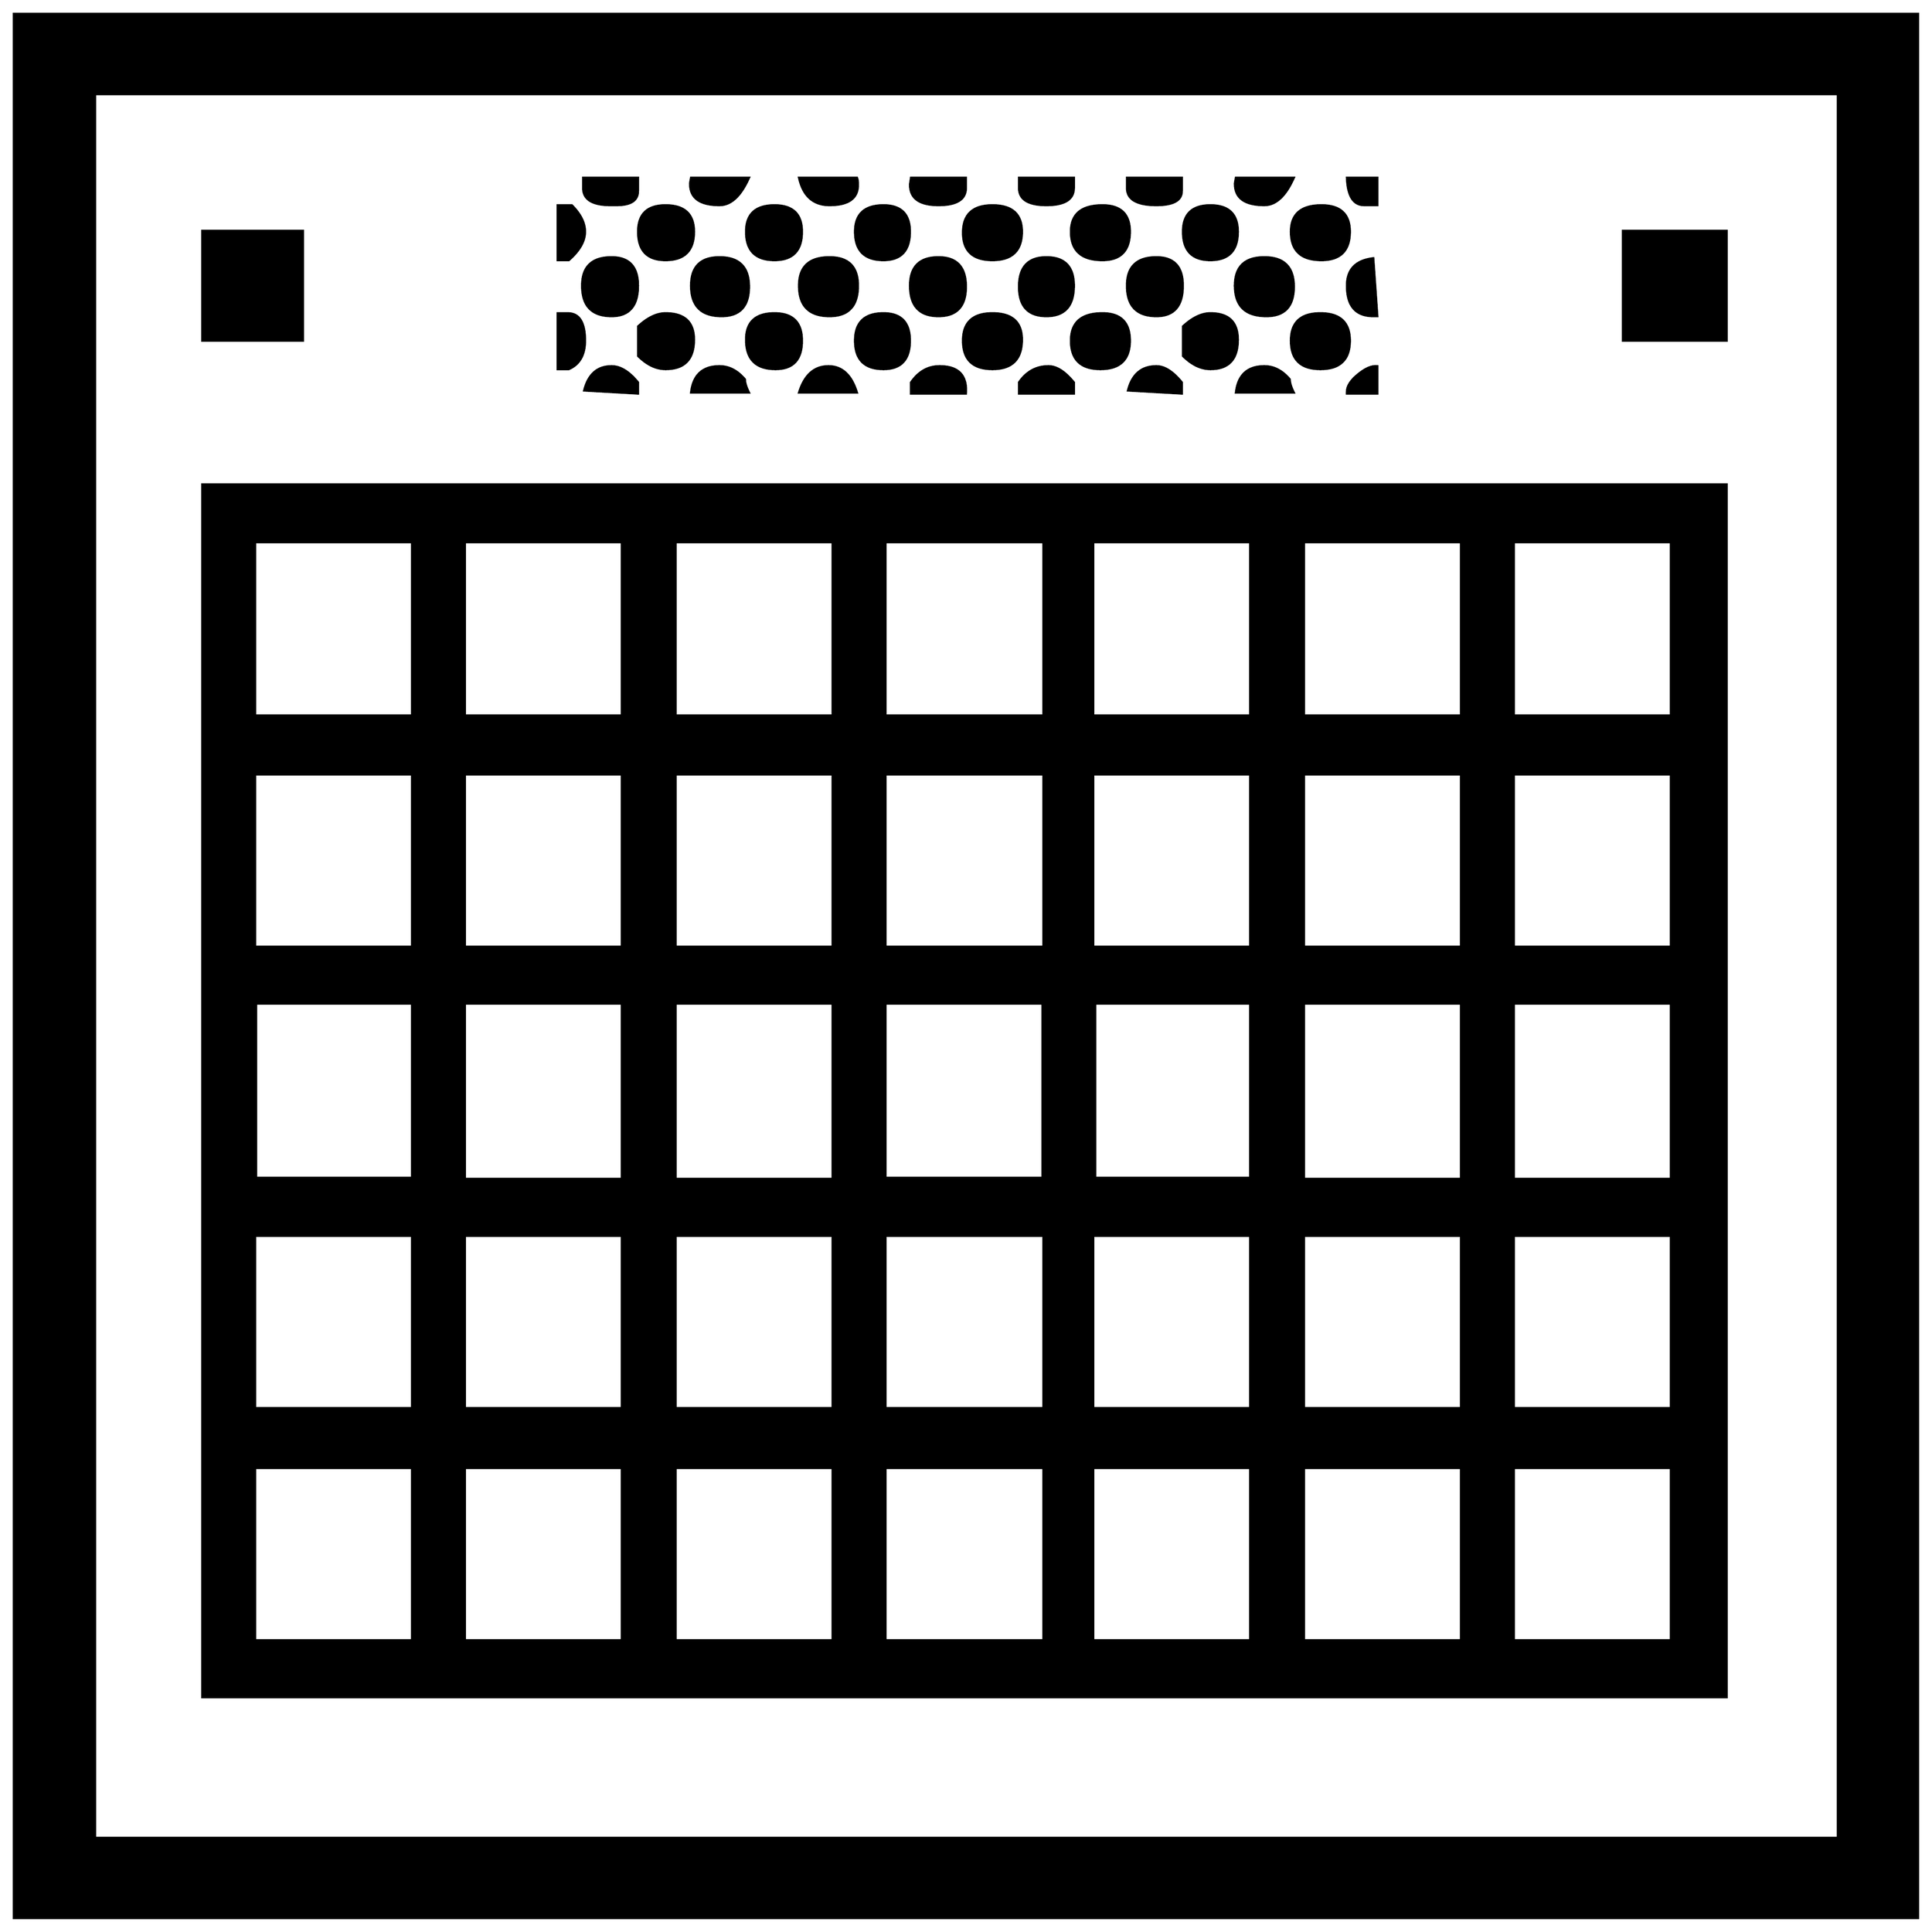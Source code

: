 


\begin{tikzpicture}[y=0.80pt, x=0.80pt, yscale=-1.0, xscale=1.0, inner sep=0pt, outer sep=0pt]
\begin{scope}[shift={(100.0,1712.0)},nonzero rule]
  \path[draw=.,fill=.,line width=1.600pt] (1952.0,347.0) --
    (82.0,347.0) -- (82.0,-1523.0) -- (1952.0,-1523.0) --
    (1952.0,347.0) -- cycle(1873.0,268.0) -- (1873.0,-1444.0) --
    (162.0,-1444.0) -- (162.0,268.0) -- (1873.0,268.0) --
    cycle(1764.0,-1202.0) -- (1662.0,-1202.0) --
    (1662.0,-1310.0) -- (1764.0,-1310.0) -- (1764.0,-1202.0) --
    cycle(1421.0,-1335.0) -- (1408.0,-1335.0) .. controls
    (1397.333,-1335.0) and (1391.667,-1344.0) .. (1391.0,-1362.0) --
    (1421.0,-1362.0) -- (1421.0,-1335.0) --
    cycle(1394.0,-1309.0) .. controls (1394.0,-1290.333) and
    (1384.667,-1281.0) .. (1366.0,-1281.0) .. controls
    (1346.0,-1281.0) and (1336.0,-1290.333) .. (1336.0,-1309.0) ..
    controls (1336.0,-1326.333) and (1346.0,-1335.0) ..
    (1366.0,-1335.0) .. controls (1384.667,-1335.0) and
    (1394.0,-1326.333) .. (1394.0,-1309.0) --
    cycle(1421.0,-1226.0) -- (1417.0,-1226.0) .. controls
    (1399.667,-1226.0) and (1391.0,-1236.0) .. (1391.0,-1256.0) ..
    controls (1391.0,-1272.0) and (1399.667,-1281.0) ..
    (1417.0,-1283.0) -- (1421.0,-1226.0) --
    cycle(1339.0,-1362.0) .. controls (1331.0,-1344.0) and
    (1321.333,-1335.0) .. (1310.0,-1335.0) .. controls
    (1290.667,-1335.0) and (1281.0,-1342.0) .. (1281.0,-1356.0) ..
    controls (1281.0,-1356.667) and (1281.333,-1358.667) ..
    (1282.0,-1362.0) -- (1339.0,-1362.0) --
    cycle(1421.0,-1150.0) -- (1391.0,-1150.0) --
    (1391.0,-1152.0) .. controls (1391.0,-1157.333) and
    (1394.667,-1163.0) .. (1402.0,-1169.0) .. controls
    (1409.333,-1175.0) and (1415.667,-1177.667) .. (1421.0,-1177.0) --
    (1421.0,-1150.0) -- cycle(1394.0,-1202.0) .. controls
    (1394.0,-1183.333) and (1384.333,-1174.0) .. (1365.0,-1174.0) ..
    controls (1345.667,-1174.0) and (1336.0,-1183.333) ..
    (1336.0,-1202.0) .. controls (1336.0,-1220.0) and
    (1345.667,-1229.0) .. (1365.0,-1229.0) .. controls
    (1384.333,-1229.0) and (1394.0,-1220.0) .. (1394.0,-1202.0) --
    cycle(1284.0,-1309.0) .. controls (1284.0,-1290.333) and
    (1275.0,-1281.0) .. (1257.0,-1281.0) .. controls
    (1239.0,-1281.0) and (1230.0,-1290.333) .. (1230.0,-1309.0) ..
    controls (1230.0,-1326.333) and (1239.0,-1335.0) ..
    (1257.0,-1335.0) .. controls (1275.0,-1335.0) and
    (1284.0,-1326.333) .. (1284.0,-1309.0) --
    cycle(1339.0,-1255.0) .. controls (1339.0,-1235.667) and
    (1330.0,-1226.0) .. (1312.0,-1226.0) .. controls
    (1291.333,-1226.0) and (1281.0,-1236.0) .. (1281.0,-1256.0) ..
    controls (1281.0,-1274.667) and (1290.667,-1284.0) ..
    (1310.0,-1284.0) .. controls (1329.333,-1284.0) and
    (1339.0,-1274.333) .. (1339.0,-1255.0) --
    cycle(1229.0,-1349.0) .. controls (1229.0,-1339.667) and
    (1220.667,-1335.0) .. (1204.0,-1335.0) .. controls
    (1184.667,-1335.0) and (1175.0,-1340.667) .. (1175.0,-1352.0) --
    (1175.0,-1362.0) -- (1229.0,-1362.0) -- (1229.0,-1349.0) --
    cycle(1339.0,-1151.0) -- (1282.0,-1151.0) .. controls
    (1284.0,-1168.333) and (1293.333,-1177.0) .. (1310.0,-1177.0) ..
    controls (1319.333,-1177.0) and (1327.667,-1172.667) ..
    (1335.0,-1164.0) .. controls (1335.0,-1160.667) and
    (1336.333,-1156.333) .. (1339.0,-1151.0) --
    cycle(1284.0,-1203.0) .. controls (1284.0,-1183.667) and
    (1275.0,-1174.0) .. (1257.0,-1174.0) .. controls
    (1247.667,-1174.0) and (1238.667,-1178.333) .. (1230.0,-1187.0) --
    (1230.0,-1216.0) .. controls (1239.333,-1224.667) and
    (1248.333,-1229.0) .. (1257.0,-1229.0) .. controls
    (1275.0,-1229.0) and (1284.0,-1220.333) .. (1284.0,-1203.0) --
    cycle(1230.0,-1256.0) .. controls (1230.0,-1236.0) and
    (1221.333,-1226.0) .. (1204.0,-1226.0) .. controls
    (1184.667,-1226.0) and (1175.0,-1236.0) .. (1175.0,-1256.0) ..
    controls (1175.0,-1274.667) and (1184.667,-1284.0) ..
    (1204.0,-1284.0) .. controls (1221.333,-1284.0) and
    (1230.0,-1274.667) .. (1230.0,-1256.0) --
    cycle(1178.0,-1309.0) .. controls (1178.0,-1290.333) and
    (1169.0,-1281.0) .. (1151.0,-1281.0) .. controls
    (1130.333,-1281.0) and (1120.0,-1290.333) .. (1120.0,-1309.0) ..
    controls (1120.0,-1326.333) and (1130.333,-1335.0) ..
    (1151.0,-1335.0) .. controls (1169.0,-1335.0) and
    (1178.0,-1326.333) .. (1178.0,-1309.0) --
    cycle(1123.0,-1352.0) .. controls (1123.0,-1340.667) and
    (1114.0,-1335.0) .. (1096.0,-1335.0) .. controls
    (1078.0,-1335.0) and (1069.0,-1340.667) .. (1069.0,-1352.0) --
    (1069.0,-1362.0) -- (1123.0,-1362.0) -- (1123.0,-1352.0) --
    cycle(1229.0,-1150.0) -- (1176.0,-1153.0) .. controls
    (1180.0,-1169.0) and (1189.333,-1177.0) .. (1204.0,-1177.0) ..
    controls (1212.0,-1177.0) and (1220.333,-1171.667) ..
    (1229.0,-1161.0) -- (1229.0,-1150.0) --
    cycle(1072.0,-1309.0) .. controls (1072.0,-1290.333) and
    (1062.333,-1281.0) .. (1043.0,-1281.0) .. controls
    (1023.667,-1281.0) and (1014.0,-1290.0) .. (1014.0,-1308.0) ..
    controls (1014.0,-1326.0) and (1023.667,-1335.0) ..
    (1043.0,-1335.0) .. controls (1062.333,-1335.0) and
    (1072.0,-1326.333) .. (1072.0,-1309.0) --
    cycle(1123.0,-1256.0) .. controls (1123.0,-1236.0) and
    (1114.0,-1226.0) .. (1096.0,-1226.0) .. controls
    (1078.0,-1226.0) and (1069.0,-1235.667) .. (1069.0,-1255.0) ..
    controls (1069.0,-1274.333) and (1078.0,-1284.0) ..
    (1096.0,-1284.0) .. controls (1114.0,-1284.0) and
    (1123.0,-1274.667) .. (1123.0,-1256.0) --
    cycle(1178.0,-1202.0) .. controls (1178.0,-1183.333) and
    (1168.333,-1174.0) .. (1149.0,-1174.0) .. controls
    (1129.667,-1174.0) and (1120.0,-1183.333) .. (1120.0,-1202.0) ..
    controls (1120.0,-1220.0) and (1130.333,-1229.0) ..
    (1151.0,-1229.0) .. controls (1169.0,-1229.0) and
    (1178.0,-1220.0) .. (1178.0,-1202.0) --
    cycle(1017.0,-1352.0) .. controls (1017.0,-1340.667) and
    (1008.0,-1335.0) .. (990.0,-1335.0) .. controls
    (971.333,-1335.0) and (962.0,-1341.667) .. (962.0,-1355.0) ..
    controls (962.0,-1355.667) and (962.333,-1358.0) ..
    (963.0,-1362.0) -- (1017.0,-1362.0) -- (1017.0,-1352.0) --
    cycle(1123.0,-1150.0) -- (1069.0,-1150.0) --
    (1069.0,-1161.0) .. controls (1076.333,-1171.667) and
    (1086.0,-1177.0) .. (1098.0,-1177.0) .. controls
    (1106.0,-1177.0) and (1114.333,-1171.667) .. (1123.0,-1161.0) --
    (1123.0,-1150.0) -- cycle(1017.0,-1255.0) .. controls
    (1017.0,-1235.667) and (1008.0,-1226.0) .. (990.0,-1226.0) ..
    controls (971.333,-1226.0) and (962.0,-1236.0) ..
    (962.0,-1256.0) .. controls (962.0,-1274.667) and
    (971.333,-1284.0) .. (990.0,-1284.0) .. controls
    (1008.0,-1284.0) and (1017.0,-1274.333) .. (1017.0,-1255.0) --
    cycle(1072.0,-1203.0) .. controls (1072.0,-1183.667) and
    (1062.333,-1174.0) .. (1043.0,-1174.0) .. controls
    (1023.667,-1174.0) and (1014.0,-1183.333) .. (1014.0,-1202.0) ..
    controls (1014.0,-1220.0) and (1023.667,-1229.0) ..
    (1043.0,-1229.0) .. controls (1062.333,-1229.0) and
    (1072.0,-1220.333) .. (1072.0,-1203.0) -- cycle(962.0,-1309.0)
    .. controls (962.0,-1290.333) and (953.333,-1281.0) ..
    (936.0,-1281.0) .. controls (917.333,-1281.0) and
    (908.0,-1290.333) .. (908.0,-1309.0) .. controls
    (908.0,-1326.333) and (917.333,-1335.0) .. (936.0,-1335.0) ..
    controls (953.333,-1335.0) and (962.0,-1326.333) ..
    (962.0,-1309.0) -- cycle(911.0,-1355.0) .. controls
    (911.0,-1341.667) and (901.667,-1335.0) .. (883.0,-1335.0) ..
    controls (867.0,-1335.0) and (857.0,-1344.0) ..
    (853.0,-1362.0) -- (910.0,-1362.0) .. controls
    (910.667,-1360.667) and (911.0,-1358.333) .. (911.0,-1355.0) --
    cycle(1017.0,-1150.0) -- (963.0,-1150.0) -- (963.0,-1161.0)
    .. controls (970.333,-1171.667) and (979.667,-1177.0) ..
    (991.0,-1177.0) .. controls (1009.667,-1177.0) and
    (1018.333,-1168.0) .. (1017.0,-1150.0) -- cycle(911.0,-1256.0)
    .. controls (911.0,-1236.0) and (901.667,-1226.0) ..
    (883.0,-1226.0) .. controls (863.0,-1226.0) and
    (853.0,-1236.0) .. (853.0,-1256.0) .. controls
    (853.0,-1274.667) and (863.0,-1284.0) .. (883.0,-1284.0) ..
    controls (901.667,-1284.0) and (911.0,-1274.667) ..
    (911.0,-1256.0) -- cycle(856.0,-1309.0) .. controls
    (856.0,-1290.333) and (847.0,-1281.0) .. (829.0,-1281.0) ..
    controls (810.333,-1281.0) and (801.0,-1290.333) ..
    (801.0,-1309.0) .. controls (801.0,-1326.333) and
    (810.333,-1335.0) .. (829.0,-1335.0) .. controls
    (847.0,-1335.0) and (856.0,-1326.333) .. (856.0,-1309.0) --
    cycle(962.0,-1202.0) .. controls (962.0,-1183.333) and
    (953.333,-1174.0) .. (936.0,-1174.0) .. controls
    (917.333,-1174.0) and (908.0,-1183.333) .. (908.0,-1202.0) ..
    controls (908.0,-1220.0) and (917.333,-1229.0) ..
    (936.0,-1229.0) .. controls (953.333,-1229.0) and
    (962.0,-1220.0) .. (962.0,-1202.0) -- cycle(804.0,-1362.0)
    .. controls (796.0,-1344.0) and (786.333,-1335.0) ..
    (775.0,-1335.0) .. controls (755.667,-1335.0) and
    (746.0,-1342.0) .. (746.0,-1356.0) .. controls
    (746.0,-1356.667) and (746.333,-1358.667) .. (747.0,-1362.0) --
    (804.0,-1362.0) -- cycle(910.0,-1151.0) -- (853.0,-1151.0)
    .. controls (858.333,-1168.333) and (868.0,-1177.0) ..
    (882.0,-1177.0) .. controls (895.333,-1177.0) and
    (904.667,-1168.333) .. (910.0,-1151.0) -- cycle(750.0,-1309.0)
    .. controls (750.0,-1290.333) and (740.667,-1281.0) ..
    (722.0,-1281.0) .. controls (704.0,-1281.0) and
    (695.0,-1290.333) .. (695.0,-1309.0) .. controls
    (695.0,-1326.333) and (704.0,-1335.0) .. (722.0,-1335.0) ..
    controls (740.667,-1335.0) and (750.0,-1326.333) ..
    (750.0,-1309.0) -- cycle(804.0,-1255.0) .. controls
    (804.0,-1235.667) and (795.0,-1226.0) .. (777.0,-1226.0) ..
    controls (757.0,-1226.0) and (747.0,-1236.0) ..
    (747.0,-1256.0) .. controls (747.0,-1274.667) and
    (756.333,-1284.0) .. (775.0,-1284.0) .. controls
    (794.333,-1284.0) and (804.0,-1274.333) .. (804.0,-1255.0) --
    cycle(856.0,-1202.0) .. controls (856.0,-1183.333) and
    (847.333,-1174.0) .. (830.0,-1174.0) .. controls
    (810.667,-1174.0) and (801.0,-1183.667) .. (801.0,-1203.0) ..
    controls (801.0,-1220.333) and (810.333,-1229.0) ..
    (829.0,-1229.0) .. controls (847.0,-1229.0) and
    (856.0,-1220.0) .. (856.0,-1202.0) -- cycle(695.0,-1349.0)
    .. controls (695.0,-1339.667) and (688.0,-1335.0) ..
    (674.0,-1335.0) -- (668.0,-1335.0) .. controls
    (650.0,-1335.0) and (641.0,-1340.667) .. (641.0,-1352.0) --
    (641.0,-1362.0) -- (695.0,-1362.0) -- (695.0,-1349.0) --
    cycle(804.0,-1151.0) -- (747.0,-1151.0) .. controls
    (749.0,-1168.333) and (758.333,-1177.0) .. (775.0,-1177.0) ..
    controls (784.333,-1177.0) and (792.667,-1172.667) ..
    (800.0,-1164.0) .. controls (800.0,-1160.667) and
    (801.333,-1156.333) .. (804.0,-1151.0) -- cycle(643.0,-1309.0)
    .. controls (643.0,-1299.667) and (637.667,-1290.333) ..
    (627.0,-1281.0) -- (616.0,-1281.0) -- (616.0,-1335.0) --
    (630.0,-1335.0) .. controls (638.667,-1326.333) and
    (643.0,-1317.667) .. (643.0,-1309.0) -- cycle(750.0,-1203.0)
    .. controls (750.0,-1183.667) and (740.667,-1174.0) ..
    (722.0,-1174.0) .. controls (712.667,-1174.0) and
    (703.667,-1178.333) .. (695.0,-1187.0) -- (695.0,-1216.0) ..
    controls (704.333,-1224.667) and (713.333,-1229.0) ..
    (722.0,-1229.0) .. controls (740.667,-1229.0) and
    (750.0,-1220.333) .. (750.0,-1203.0) -- cycle(695.0,-1256.0)
    .. controls (695.0,-1236.0) and (686.333,-1226.0) ..
    (669.0,-1226.0) .. controls (649.667,-1226.0) and
    (640.0,-1236.0) .. (640.0,-1256.0) .. controls
    (640.0,-1274.667) and (649.667,-1284.0) .. (669.0,-1284.0) ..
    controls (686.333,-1284.0) and (695.0,-1274.667) ..
    (695.0,-1256.0) -- cycle(695.0,-1150.0) -- (642.0,-1153.0)
    .. controls (646.0,-1169.0) and (655.0,-1177.0) ..
    (669.0,-1177.0) .. controls (677.667,-1177.0) and
    (686.333,-1171.667) .. (695.0,-1161.0) -- (695.0,-1150.0) --
    cycle(643.0,-1202.0) .. controls (643.0,-1188.0) and
    (637.667,-1178.667) .. (627.0,-1174.0) -- (616.0,-1174.0) --
    (616.0,-1229.0) -- (626.0,-1229.0) .. controls
    (637.333,-1229.0) and (643.0,-1220.0) .. (643.0,-1202.0) --
    cycle(366.0,-1202.0) -- (267.0,-1202.0) -- (267.0,-1310.0)
    -- (366.0,-1310.0) -- (366.0,-1202.0) -- cycle(1764.0,130.0)
    -- (267.0,130.0) -- (267.0,-1061.0) -- (1764.0,-1061.0) --
    (1764.0,130.0) -- cycle(1709.0,-834.0) -- (1709.0,-1004.0)
    -- (1555.0,-1004.0) -- (1555.0,-834.0) -- (1709.0,-834.0) --
    cycle(1503.0,-834.0) -- (1503.0,-1004.0) -- (1349.0,-1004.0)
    -- (1349.0,-834.0) -- (1503.0,-834.0) --
    cycle(1709.0,-607.0) -- (1709.0,-776.0) -- (1555.0,-776.0)
    -- (1555.0,-607.0) -- (1709.0,-607.0) --
    cycle(1296.0,-834.0) -- (1296.0,-1004.0) -- (1142.0,-1004.0)
    -- (1142.0,-834.0) -- (1296.0,-834.0) --
    cycle(1503.0,-607.0) -- (1503.0,-776.0) -- (1349.0,-776.0)
    -- (1349.0,-607.0) -- (1503.0,-607.0) --
    cycle(1709.0,-379.0) -- (1709.0,-551.0) -- (1555.0,-551.0)
    -- (1555.0,-379.0) -- (1709.0,-379.0) --
    cycle(1093.0,-834.0) -- (1093.0,-1004.0) -- (938.0,-1004.0)
    -- (938.0,-834.0) -- (1093.0,-834.0) -- cycle(1296.0,-607.0)
    -- (1296.0,-776.0) -- (1142.0,-776.0) -- (1142.0,-607.0) --
    (1296.0,-607.0) -- cycle(1503.0,-379.0) -- (1503.0,-551.0)
    -- (1349.0,-551.0) -- (1349.0,-379.0) -- (1503.0,-379.0) --
    cycle(1709.0,-154.0) -- (1709.0,-323.0) -- (1555.0,-323.0)
    -- (1555.0,-154.0) -- (1709.0,-154.0) -- cycle(886.0,-834.0)
    -- (886.0,-1004.0) -- (732.0,-1004.0) -- (732.0,-834.0) --
    (886.0,-834.0) -- cycle(1093.0,-607.0) -- (1093.0,-776.0) --
    (938.0,-776.0) -- (938.0,-607.0) -- (1093.0,-607.0) --
    cycle(1296.0,-380.0) -- (1296.0,-551.0) -- (1144.0,-551.0)
    -- (1144.0,-380.0) -- (1296.0,-380.0) --
    cycle(1503.0,-154.0) -- (1503.0,-323.0) -- (1349.0,-323.0)
    -- (1349.0,-154.0) -- (1503.0,-154.0) -- cycle(1709.0,74.0)
    -- (1709.0,-95.0) -- (1555.0,-95.0) -- (1555.0,74.0) --
    (1709.0,74.0) -- cycle(679.0,-834.0) -- (679.0,-1004.0) --
    (525.0,-1004.0) -- (525.0,-834.0) -- (679.0,-834.0) --
    cycle(886.0,-607.0) -- (886.0,-776.0) -- (732.0,-776.0) --
    (732.0,-607.0) -- (886.0,-607.0) -- cycle(1092.0,-380.0) --
    (1092.0,-551.0) -- (938.0,-551.0) -- (938.0,-380.0) --
    (1092.0,-380.0) -- cycle(1296.0,-154.0) -- (1296.0,-323.0)
    -- (1142.0,-323.0) -- (1142.0,-154.0) -- (1296.0,-154.0) --
    cycle(1503.0,74.0) -- (1503.0,-95.0) -- (1349.0,-95.0) --
    (1349.0,74.0) -- (1503.0,74.0) -- cycle(473.0,-834.0) --
    (473.0,-1004.0) -- (319.0,-1004.0) -- (319.0,-834.0) --
    (473.0,-834.0) -- cycle(679.0,-607.0) -- (679.0,-776.0) --
    (525.0,-776.0) -- (525.0,-607.0) -- (679.0,-607.0) --
    cycle(886.0,-379.0) -- (886.0,-551.0) -- (732.0,-551.0) --
    (732.0,-379.0) -- (886.0,-379.0) -- cycle(1093.0,-154.0) --
    (1093.0,-323.0) -- (938.0,-323.0) -- (938.0,-154.0) --
    (1093.0,-154.0) -- cycle(1296.0,74.0) -- (1296.0,-95.0) --
    (1142.0,-95.0) -- (1142.0,74.0) -- (1296.0,74.0) --
    cycle(473.0,-607.0) -- (473.0,-776.0) -- (319.0,-776.0) --
    (319.0,-607.0) -- (473.0,-607.0) -- cycle(679.0,-379.0) --
    (679.0,-551.0) -- (525.0,-551.0) -- (525.0,-379.0) --
    (679.0,-379.0) -- cycle(886.0,-154.0) -- (886.0,-323.0) --
    (732.0,-323.0) -- (732.0,-154.0) -- (886.0,-154.0) --
    cycle(1093.0,74.0) -- (1093.0,-95.0) -- (938.0,-95.0) --
    (938.0,74.0) -- (1093.0,74.0) -- cycle(473.0,-380.0) --
    (473.0,-551.0) -- (320.0,-551.0) -- (320.0,-380.0) --
    (473.0,-380.0) -- cycle(679.0,-154.0) -- (679.0,-323.0) --
    (525.0,-323.0) -- (525.0,-154.0) -- (679.0,-154.0) --
    cycle(886.0,74.0) -- (886.0,-95.0) -- (732.0,-95.0) --
    (732.0,74.0) -- (886.0,74.0) -- cycle(473.0,-154.0) --
    (473.0,-323.0) -- (319.0,-323.0) -- (319.0,-154.0) --
    (473.0,-154.0) -- cycle(679.0,74.0) -- (679.0,-95.0) --
    (525.0,-95.0) -- (525.0,74.0) -- (679.0,74.0) --
    cycle(473.0,74.0) -- (473.0,-95.0) -- (319.0,-95.0) --
    (319.0,74.0) -- (473.0,74.0) -- cycle;
\end{scope}

\end{tikzpicture}

